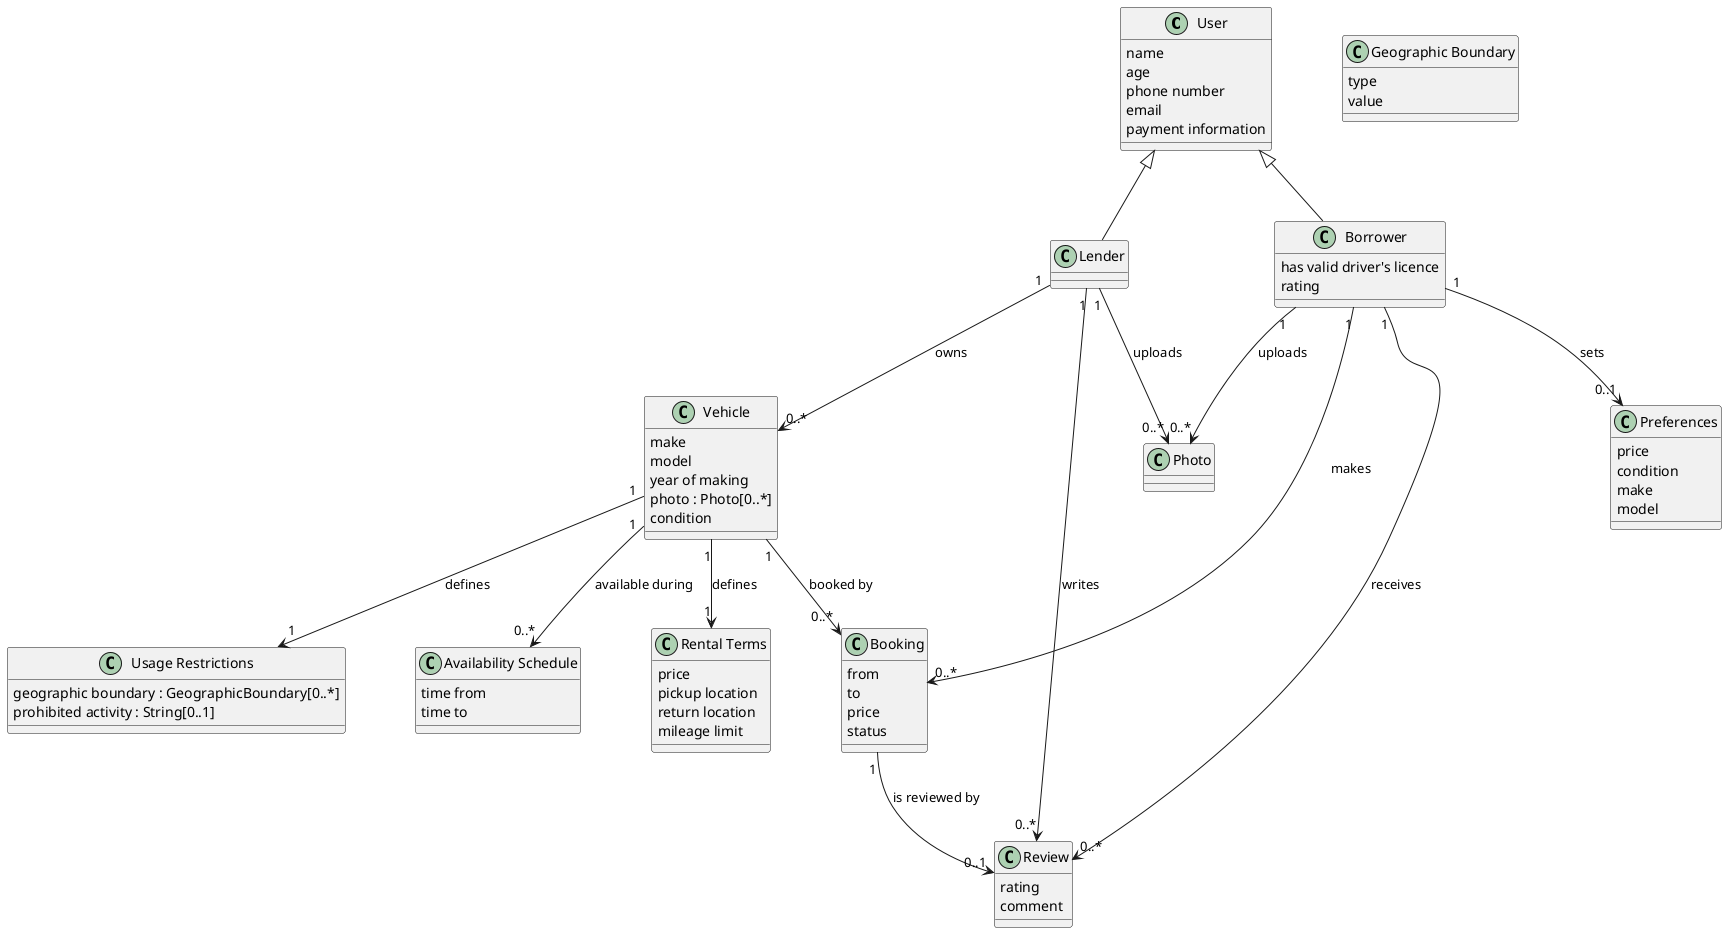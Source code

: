 @startuml

skinparam nodesep 70
skinparam ranksep 70

'---------- Actors

class User {
    name
    age
    phone number
    email
    payment information
}

class Lender {

}

class Borrower {
    has valid driver's licence
    rating
}

'---------- Vehicle

class Photo

class Vehicle {
    make
    model
    year of making
    photo : Photo[0..*]
    condition
}

class "Availability Schedule" as AvailabilitySchedule {
    time from
    time to
}

class "Rental Terms" as RentalTerms {
    price
    pickup location
    return location
    mileage limit
}

class "Geographic Boundary" as GeographicBoundary {
    type
    value
}

class "Usage Restrictions" as UsageRestriction {
    geographic boundary : GeographicBoundary[0..*]
    prohibited activity : String[0..1]
}

'---------- Other

class Review {
    rating
    comment
}

class Preferences {
    price
    condition
    make
    model
}


class Booking {
    from
    to
    price
    status
}


'---------- Associations


'Lender --|> User
'Borrower --|> User


User <|-- Lender
User <|-- Borrower


Lender "1" --> "0..*" Vehicle : owns
Lender "1" --> "0..*" Review : writes

Borrower "1" --> "0..*" Booking : makes
Borrower "1" --> "0..*" Review : receives
Booking "1" --> "0..1" Review : is reviewed by
Borrower "1" --> "0..1" Preferences : sets

Vehicle "1" --> "0..*" Booking : booked by
Vehicle "1" --> "1" RentalTerms : defines
Vehicle "1" --> "1" UsageRestriction : defines
Vehicle "1" --> "0..*" AvailabilitySchedule : available during



Borrower "1" --> "0..*" Photo : uploads
Lender "1" --> "0..*" Photo : uploads

@enduml